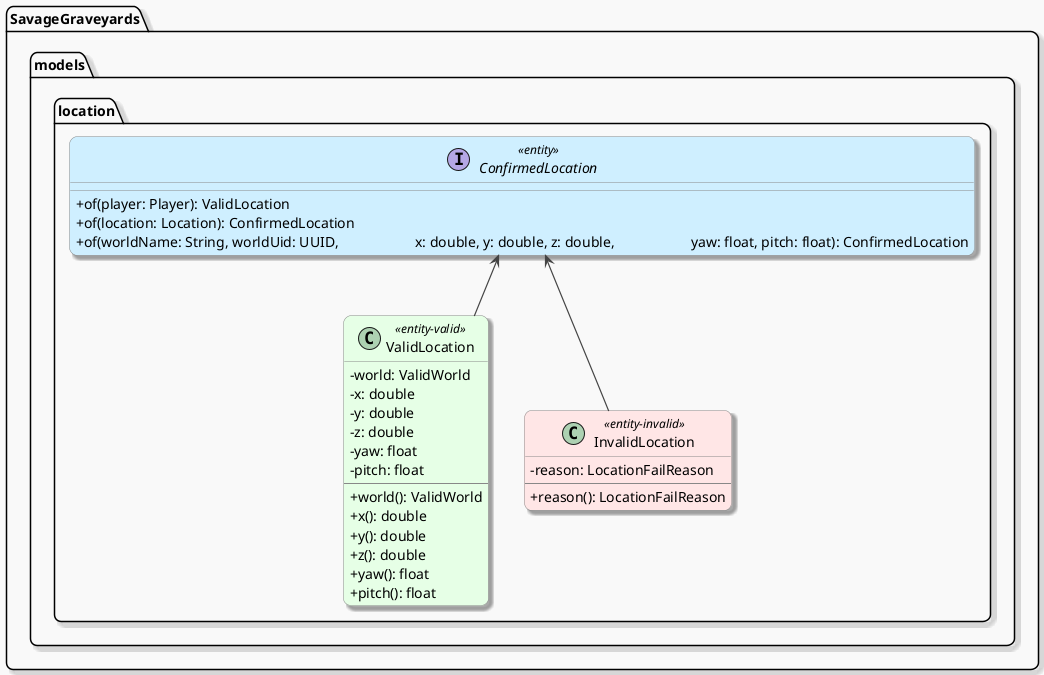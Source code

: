 @startuml

' === GLOBAL STYLING ===
skinparam backgroundColor #f9f9f9
skinparam shadowing true
skinparam roundCorner 15
skinparam ArrowColor #444444
skinparam ArrowThickness 1.2
skinparam ArrowFontSize 11
skinparam packageTitleFontSize 14
skinparam classFontName "Helvetica"
skinparam classAttributeIconSize 0
skinparam class {
  BackgroundColor white
  BorderColor #888888
}
skinparam class {
  BackgroundColor<<entity>> #cfefff
    BackgroundColor<<entity-valid>> #e6ffe6
  BackgroundColor<<entity-invalid>> #ffe6e6
}


package SavageGraveyards {
    package models {
        package location {
            interface ConfirmedLocation <<entity>> {
                + of(player: Player): ValidLocation
                + of(location: Location): ConfirmedLocation
                + of(worldName: String, worldUid: UUID, \
                    x: double, y: double, z: double, \
                    yaw: float, pitch: float): ConfirmedLocation
            }
            class ValidLocation <<entity-valid>> {
                - world: ValidWorld
                - x: double
                - y: double
                - z: double
                - yaw: float
                - pitch: float
                --
                + world(): ValidWorld
                + x(): double
                + y(): double
                + z(): double
                + yaw(): float
                + pitch(): float
            }
            class InvalidLocation <<entity-invalid>> {
                - reason: LocationFailReason
                --
                + reason(): LocationFailReason
            }
            ConfirmedLocation <-- ValidLocation
            ConfirmedLocation <-- InvalidLocation
        }
    }
}

@enduml
